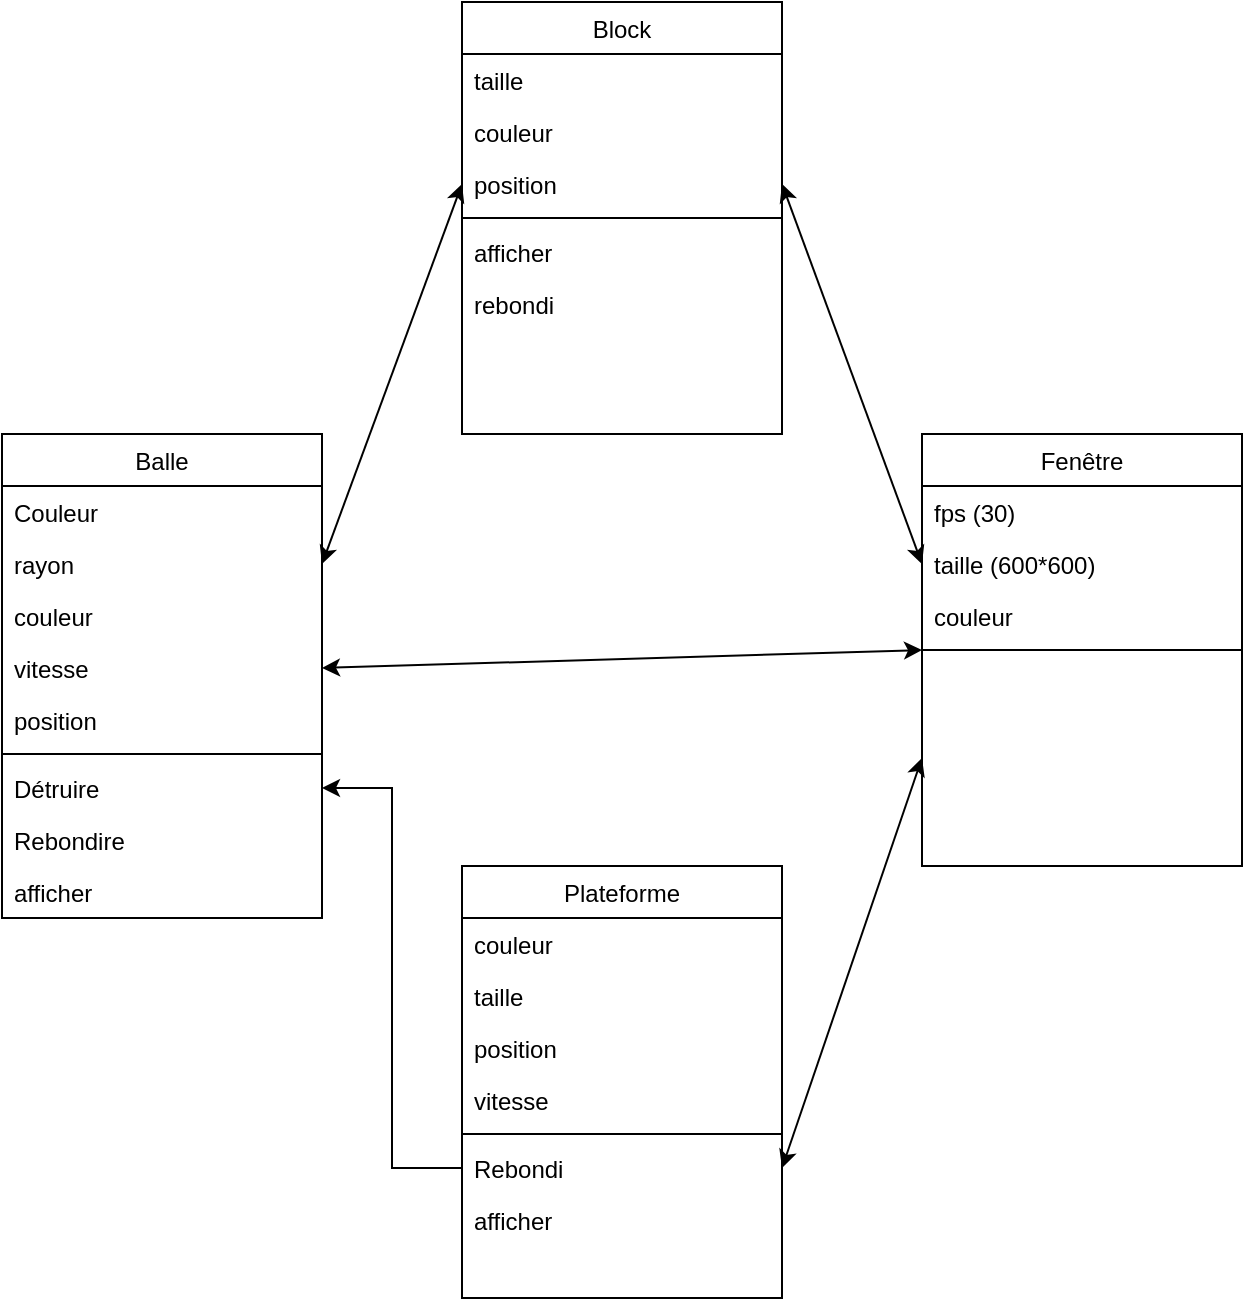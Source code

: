 <mxfile version="15.9.2" type="device"><diagram id="C5RBs43oDa-KdzZeNtuy" name="Page-1"><mxGraphModel dx="925" dy="644" grid="1" gridSize="10" guides="1" tooltips="1" connect="1" arrows="1" fold="1" page="1" pageScale="1" pageWidth="827" pageHeight="1169" math="0" shadow="0"><root><mxCell id="WIyWlLk6GJQsqaUBKTNV-0"/><mxCell id="WIyWlLk6GJQsqaUBKTNV-1" parent="WIyWlLk6GJQsqaUBKTNV-0"/><mxCell id="zkfFHV4jXpPFQw0GAbJ--17" value="Fenêtre" style="swimlane;fontStyle=0;align=center;verticalAlign=top;childLayout=stackLayout;horizontal=1;startSize=26;horizontalStack=0;resizeParent=1;resizeLast=0;collapsible=1;marginBottom=0;rounded=0;shadow=0;strokeWidth=1;" parent="WIyWlLk6GJQsqaUBKTNV-1" vertex="1"><mxGeometry x="490" y="280" width="160" height="216" as="geometry"><mxRectangle x="550" y="140" width="160" height="26" as="alternateBounds"/></mxGeometry></mxCell><mxCell id="zkfFHV4jXpPFQw0GAbJ--18" value="fps (30)" style="text;align=left;verticalAlign=top;spacingLeft=4;spacingRight=4;overflow=hidden;rotatable=0;points=[[0,0.5],[1,0.5]];portConstraint=eastwest;" parent="zkfFHV4jXpPFQw0GAbJ--17" vertex="1"><mxGeometry y="26" width="160" height="26" as="geometry"/></mxCell><mxCell id="zkfFHV4jXpPFQw0GAbJ--19" value="taille (600*600)" style="text;align=left;verticalAlign=top;spacingLeft=4;spacingRight=4;overflow=hidden;rotatable=0;points=[[0,0.5],[1,0.5]];portConstraint=eastwest;rounded=0;shadow=0;html=0;" parent="zkfFHV4jXpPFQw0GAbJ--17" vertex="1"><mxGeometry y="52" width="160" height="26" as="geometry"/></mxCell><mxCell id="zkfFHV4jXpPFQw0GAbJ--20" value="couleur" style="text;align=left;verticalAlign=top;spacingLeft=4;spacingRight=4;overflow=hidden;rotatable=0;points=[[0,0.5],[1,0.5]];portConstraint=eastwest;rounded=0;shadow=0;html=0;" parent="zkfFHV4jXpPFQw0GAbJ--17" vertex="1"><mxGeometry y="78" width="160" height="26" as="geometry"/></mxCell><mxCell id="zkfFHV4jXpPFQw0GAbJ--23" value="" style="line;html=1;strokeWidth=1;align=left;verticalAlign=middle;spacingTop=-1;spacingLeft=3;spacingRight=3;rotatable=0;labelPosition=right;points=[];portConstraint=eastwest;" parent="zkfFHV4jXpPFQw0GAbJ--17" vertex="1"><mxGeometry y="104" width="160" height="8" as="geometry"/></mxCell><mxCell id="bvgX05S3n07B19GZN-43-11" value="Block" style="swimlane;fontStyle=0;align=center;verticalAlign=top;childLayout=stackLayout;horizontal=1;startSize=26;horizontalStack=0;resizeParent=1;resizeLast=0;collapsible=1;marginBottom=0;rounded=0;shadow=0;strokeWidth=1;" vertex="1" parent="WIyWlLk6GJQsqaUBKTNV-1"><mxGeometry x="260" y="64" width="160" height="216" as="geometry"><mxRectangle x="550" y="140" width="160" height="26" as="alternateBounds"/></mxGeometry></mxCell><mxCell id="bvgX05S3n07B19GZN-43-12" value="taille" style="text;align=left;verticalAlign=top;spacingLeft=4;spacingRight=4;overflow=hidden;rotatable=0;points=[[0,0.5],[1,0.5]];portConstraint=eastwest;" vertex="1" parent="bvgX05S3n07B19GZN-43-11"><mxGeometry y="26" width="160" height="26" as="geometry"/></mxCell><mxCell id="bvgX05S3n07B19GZN-43-13" value="couleur" style="text;align=left;verticalAlign=top;spacingLeft=4;spacingRight=4;overflow=hidden;rotatable=0;points=[[0,0.5],[1,0.5]];portConstraint=eastwest;rounded=0;shadow=0;html=0;" vertex="1" parent="bvgX05S3n07B19GZN-43-11"><mxGeometry y="52" width="160" height="26" as="geometry"/></mxCell><mxCell id="bvgX05S3n07B19GZN-43-14" value="position" style="text;align=left;verticalAlign=top;spacingLeft=4;spacingRight=4;overflow=hidden;rotatable=0;points=[[0,0.5],[1,0.5]];portConstraint=eastwest;rounded=0;shadow=0;html=0;" vertex="1" parent="bvgX05S3n07B19GZN-43-11"><mxGeometry y="78" width="160" height="26" as="geometry"/></mxCell><mxCell id="bvgX05S3n07B19GZN-43-15" value="" style="line;html=1;strokeWidth=1;align=left;verticalAlign=middle;spacingTop=-1;spacingLeft=3;spacingRight=3;rotatable=0;labelPosition=right;points=[];portConstraint=eastwest;" vertex="1" parent="bvgX05S3n07B19GZN-43-11"><mxGeometry y="104" width="160" height="8" as="geometry"/></mxCell><mxCell id="bvgX05S3n07B19GZN-43-36" value="afficher" style="text;align=left;verticalAlign=top;spacingLeft=4;spacingRight=4;overflow=hidden;rotatable=0;points=[[0,0.5],[1,0.5]];portConstraint=eastwest;rounded=0;shadow=0;html=0;" vertex="1" parent="bvgX05S3n07B19GZN-43-11"><mxGeometry y="112" width="160" height="26" as="geometry"/></mxCell><mxCell id="bvgX05S3n07B19GZN-43-44" value="rebondi" style="text;align=left;verticalAlign=top;spacingLeft=4;spacingRight=4;overflow=hidden;rotatable=0;points=[[0,0.5],[1,0.5]];portConstraint=eastwest;rounded=0;shadow=0;html=0;" vertex="1" parent="bvgX05S3n07B19GZN-43-11"><mxGeometry y="138" width="160" height="26" as="geometry"/></mxCell><mxCell id="bvgX05S3n07B19GZN-43-16" value="Balle" style="swimlane;fontStyle=0;align=center;verticalAlign=top;childLayout=stackLayout;horizontal=1;startSize=26;horizontalStack=0;resizeParent=1;resizeLast=0;collapsible=1;marginBottom=0;rounded=0;shadow=0;strokeWidth=1;" vertex="1" parent="WIyWlLk6GJQsqaUBKTNV-1"><mxGeometry x="30" y="280" width="160" height="242" as="geometry"><mxRectangle x="550" y="140" width="160" height="26" as="alternateBounds"/></mxGeometry></mxCell><mxCell id="bvgX05S3n07B19GZN-43-17" value="Couleur" style="text;align=left;verticalAlign=top;spacingLeft=4;spacingRight=4;overflow=hidden;rotatable=0;points=[[0,0.5],[1,0.5]];portConstraint=eastwest;" vertex="1" parent="bvgX05S3n07B19GZN-43-16"><mxGeometry y="26" width="160" height="26" as="geometry"/></mxCell><mxCell id="bvgX05S3n07B19GZN-43-18" value="rayon" style="text;align=left;verticalAlign=top;spacingLeft=4;spacingRight=4;overflow=hidden;rotatable=0;points=[[0,0.5],[1,0.5]];portConstraint=eastwest;rounded=0;shadow=0;html=0;" vertex="1" parent="bvgX05S3n07B19GZN-43-16"><mxGeometry y="52" width="160" height="26" as="geometry"/></mxCell><mxCell id="bvgX05S3n07B19GZN-43-22" value="couleur" style="text;align=left;verticalAlign=top;spacingLeft=4;spacingRight=4;overflow=hidden;rotatable=0;points=[[0,0.5],[1,0.5]];portConstraint=eastwest;rounded=0;shadow=0;html=0;" vertex="1" parent="bvgX05S3n07B19GZN-43-16"><mxGeometry y="78" width="160" height="26" as="geometry"/></mxCell><mxCell id="bvgX05S3n07B19GZN-43-19" value="vitesse&#xA;" style="text;align=left;verticalAlign=top;spacingLeft=4;spacingRight=4;overflow=hidden;rotatable=0;points=[[0,0.5],[1,0.5]];portConstraint=eastwest;rounded=0;shadow=0;html=0;" vertex="1" parent="bvgX05S3n07B19GZN-43-16"><mxGeometry y="104" width="160" height="26" as="geometry"/></mxCell><mxCell id="bvgX05S3n07B19GZN-43-23" value="position&#xA;" style="text;align=left;verticalAlign=top;spacingLeft=4;spacingRight=4;overflow=hidden;rotatable=0;points=[[0,0.5],[1,0.5]];portConstraint=eastwest;rounded=0;shadow=0;html=0;" vertex="1" parent="bvgX05S3n07B19GZN-43-16"><mxGeometry y="130" width="160" height="26" as="geometry"/></mxCell><mxCell id="bvgX05S3n07B19GZN-43-20" value="" style="line;html=1;strokeWidth=1;align=left;verticalAlign=middle;spacingTop=-1;spacingLeft=3;spacingRight=3;rotatable=0;labelPosition=right;points=[];portConstraint=eastwest;" vertex="1" parent="bvgX05S3n07B19GZN-43-16"><mxGeometry y="156" width="160" height="8" as="geometry"/></mxCell><mxCell id="bvgX05S3n07B19GZN-43-24" value="Détruire" style="text;align=left;verticalAlign=top;spacingLeft=4;spacingRight=4;overflow=hidden;rotatable=0;points=[[0,0.5],[1,0.5]];portConstraint=eastwest;rounded=0;shadow=0;html=0;" vertex="1" parent="bvgX05S3n07B19GZN-43-16"><mxGeometry y="164" width="160" height="26" as="geometry"/></mxCell><mxCell id="bvgX05S3n07B19GZN-43-25" value="Rebondire" style="text;align=left;verticalAlign=top;spacingLeft=4;spacingRight=4;overflow=hidden;rotatable=0;points=[[0,0.5],[1,0.5]];portConstraint=eastwest;rounded=0;shadow=0;html=0;" vertex="1" parent="bvgX05S3n07B19GZN-43-16"><mxGeometry y="190" width="160" height="26" as="geometry"/></mxCell><mxCell id="bvgX05S3n07B19GZN-43-34" value="afficher" style="text;align=left;verticalAlign=top;spacingLeft=4;spacingRight=4;overflow=hidden;rotatable=0;points=[[0,0.5],[1,0.5]];portConstraint=eastwest;rounded=0;shadow=0;html=0;" vertex="1" parent="bvgX05S3n07B19GZN-43-16"><mxGeometry y="216" width="160" height="26" as="geometry"/></mxCell><mxCell id="bvgX05S3n07B19GZN-43-26" value="Plateforme" style="swimlane;fontStyle=0;align=center;verticalAlign=top;childLayout=stackLayout;horizontal=1;startSize=26;horizontalStack=0;resizeParent=1;resizeLast=0;collapsible=1;marginBottom=0;rounded=0;shadow=0;strokeWidth=1;" vertex="1" parent="WIyWlLk6GJQsqaUBKTNV-1"><mxGeometry x="260" y="496" width="160" height="216" as="geometry"><mxRectangle x="550" y="140" width="160" height="26" as="alternateBounds"/></mxGeometry></mxCell><mxCell id="bvgX05S3n07B19GZN-43-27" value="couleur" style="text;align=left;verticalAlign=top;spacingLeft=4;spacingRight=4;overflow=hidden;rotatable=0;points=[[0,0.5],[1,0.5]];portConstraint=eastwest;" vertex="1" parent="bvgX05S3n07B19GZN-43-26"><mxGeometry y="26" width="160" height="26" as="geometry"/></mxCell><mxCell id="bvgX05S3n07B19GZN-43-28" value="taille" style="text;align=left;verticalAlign=top;spacingLeft=4;spacingRight=4;overflow=hidden;rotatable=0;points=[[0,0.5],[1,0.5]];portConstraint=eastwest;rounded=0;shadow=0;html=0;" vertex="1" parent="bvgX05S3n07B19GZN-43-26"><mxGeometry y="52" width="160" height="26" as="geometry"/></mxCell><mxCell id="bvgX05S3n07B19GZN-43-29" value="position" style="text;align=left;verticalAlign=top;spacingLeft=4;spacingRight=4;overflow=hidden;rotatable=0;points=[[0,0.5],[1,0.5]];portConstraint=eastwest;rounded=0;shadow=0;html=0;" vertex="1" parent="bvgX05S3n07B19GZN-43-26"><mxGeometry y="78" width="160" height="26" as="geometry"/></mxCell><mxCell id="bvgX05S3n07B19GZN-43-31" value="vitesse" style="text;align=left;verticalAlign=top;spacingLeft=4;spacingRight=4;overflow=hidden;rotatable=0;points=[[0,0.5],[1,0.5]];portConstraint=eastwest;rounded=0;shadow=0;html=0;" vertex="1" parent="bvgX05S3n07B19GZN-43-26"><mxGeometry y="104" width="160" height="26" as="geometry"/></mxCell><mxCell id="bvgX05S3n07B19GZN-43-30" value="" style="line;html=1;strokeWidth=1;align=left;verticalAlign=middle;spacingTop=-1;spacingLeft=3;spacingRight=3;rotatable=0;labelPosition=right;points=[];portConstraint=eastwest;" vertex="1" parent="bvgX05S3n07B19GZN-43-26"><mxGeometry y="130" width="160" height="8" as="geometry"/></mxCell><mxCell id="bvgX05S3n07B19GZN-43-33" value="Rebondi" style="text;align=left;verticalAlign=top;spacingLeft=4;spacingRight=4;overflow=hidden;rotatable=0;points=[[0,0.5],[1,0.5]];portConstraint=eastwest;rounded=0;shadow=0;html=0;" vertex="1" parent="bvgX05S3n07B19GZN-43-26"><mxGeometry y="138" width="160" height="26" as="geometry"/></mxCell><mxCell id="bvgX05S3n07B19GZN-43-35" value="afficher" style="text;align=left;verticalAlign=top;spacingLeft=4;spacingRight=4;overflow=hidden;rotatable=0;points=[[0,0.5],[1,0.5]];portConstraint=eastwest;rounded=0;shadow=0;html=0;" vertex="1" parent="bvgX05S3n07B19GZN-43-26"><mxGeometry y="164" width="160" height="26" as="geometry"/></mxCell><mxCell id="bvgX05S3n07B19GZN-43-39" style="edgeStyle=orthogonalEdgeStyle;rounded=0;orthogonalLoop=1;jettySize=auto;html=1;exitX=0;exitY=0.5;exitDx=0;exitDy=0;entryX=1;entryY=0.5;entryDx=0;entryDy=0;" edge="1" parent="WIyWlLk6GJQsqaUBKTNV-1" source="bvgX05S3n07B19GZN-43-33" target="bvgX05S3n07B19GZN-43-24"><mxGeometry relative="1" as="geometry"><Array as="points"><mxPoint x="225" y="647"/><mxPoint x="225" y="457"/></Array></mxGeometry></mxCell><mxCell id="bvgX05S3n07B19GZN-43-41" value="" style="endArrow=classic;startArrow=classic;html=1;rounded=0;entryX=0;entryY=0.75;entryDx=0;entryDy=0;exitX=1;exitY=0.5;exitDx=0;exitDy=0;" edge="1" parent="WIyWlLk6GJQsqaUBKTNV-1" source="bvgX05S3n07B19GZN-43-33" target="zkfFHV4jXpPFQw0GAbJ--17"><mxGeometry width="50" height="50" relative="1" as="geometry"><mxPoint x="350" y="490" as="sourcePoint"/><mxPoint x="400" y="440" as="targetPoint"/></mxGeometry></mxCell><mxCell id="bvgX05S3n07B19GZN-43-42" value="" style="endArrow=classic;startArrow=classic;html=1;rounded=0;entryX=0;entryY=0.5;entryDx=0;entryDy=0;exitX=1;exitY=0.5;exitDx=0;exitDy=0;" edge="1" parent="WIyWlLk6GJQsqaUBKTNV-1" source="bvgX05S3n07B19GZN-43-18" target="bvgX05S3n07B19GZN-43-14"><mxGeometry width="50" height="50" relative="1" as="geometry"><mxPoint x="200" y="350" as="sourcePoint"/><mxPoint x="250" y="300" as="targetPoint"/></mxGeometry></mxCell><mxCell id="bvgX05S3n07B19GZN-43-45" value="" style="endArrow=classic;startArrow=classic;html=1;rounded=0;entryX=1;entryY=0.5;entryDx=0;entryDy=0;exitX=0;exitY=0.5;exitDx=0;exitDy=0;" edge="1" parent="WIyWlLk6GJQsqaUBKTNV-1" source="zkfFHV4jXpPFQw0GAbJ--19" target="bvgX05S3n07B19GZN-43-14"><mxGeometry width="50" height="50" relative="1" as="geometry"><mxPoint x="400" y="360" as="sourcePoint"/><mxPoint x="450" y="310" as="targetPoint"/></mxGeometry></mxCell><mxCell id="bvgX05S3n07B19GZN-43-46" value="" style="endArrow=classic;startArrow=classic;html=1;rounded=0;exitX=1;exitY=0.5;exitDx=0;exitDy=0;entryX=0;entryY=0.5;entryDx=0;entryDy=0;" edge="1" parent="WIyWlLk6GJQsqaUBKTNV-1" source="bvgX05S3n07B19GZN-43-19" target="zkfFHV4jXpPFQw0GAbJ--17"><mxGeometry width="50" height="50" relative="1" as="geometry"><mxPoint x="350" y="390" as="sourcePoint"/><mxPoint x="400" y="340" as="targetPoint"/></mxGeometry></mxCell></root></mxGraphModel></diagram></mxfile>